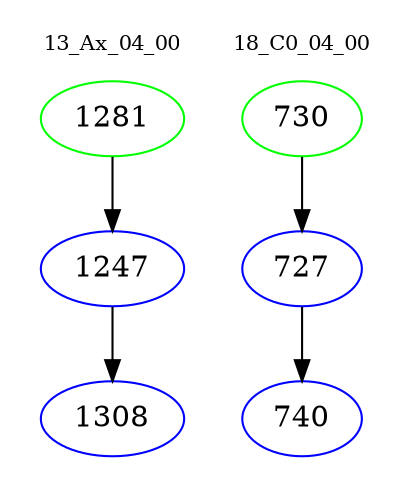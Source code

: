 digraph{
subgraph cluster_0 {
color = white
label = "13_Ax_04_00";
fontsize=10;
T0_1281 [label="1281", color="green"]
T0_1281 -> T0_1247 [color="black"]
T0_1247 [label="1247", color="blue"]
T0_1247 -> T0_1308 [color="black"]
T0_1308 [label="1308", color="blue"]
}
subgraph cluster_1 {
color = white
label = "18_C0_04_00";
fontsize=10;
T1_730 [label="730", color="green"]
T1_730 -> T1_727 [color="black"]
T1_727 [label="727", color="blue"]
T1_727 -> T1_740 [color="black"]
T1_740 [label="740", color="blue"]
}
}
